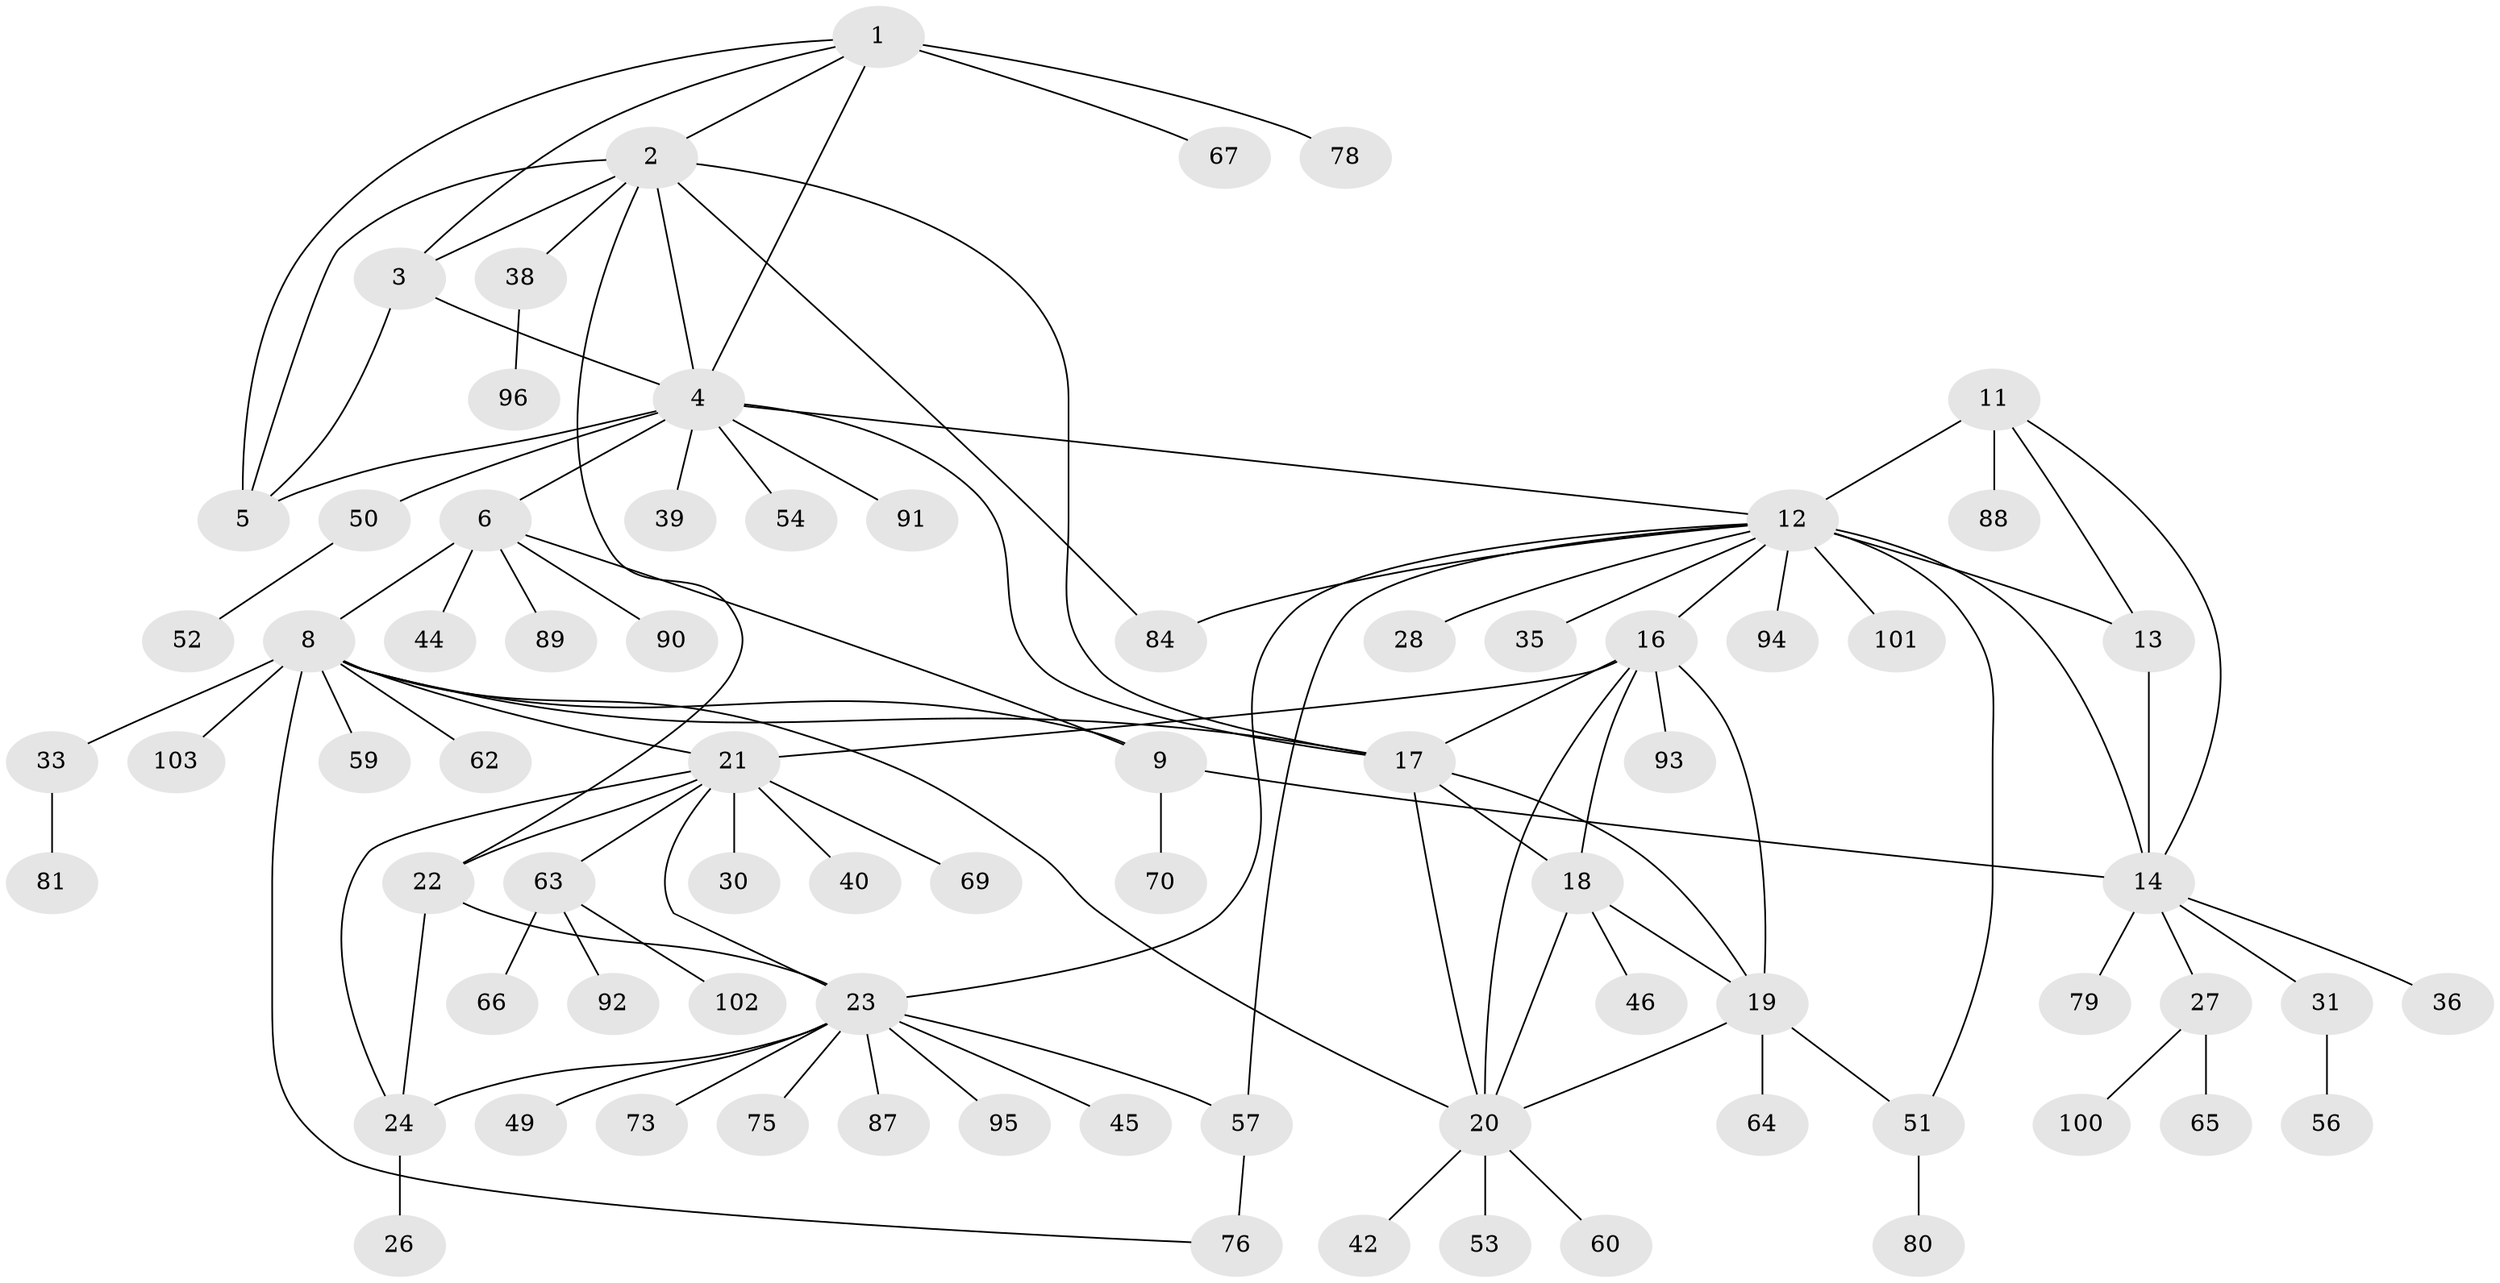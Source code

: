 // Generated by graph-tools (version 1.1) at 2025/52/02/27/25 19:52:18]
// undirected, 76 vertices, 106 edges
graph export_dot {
graph [start="1"]
  node [color=gray90,style=filled];
  1 [super="+61"];
  2 [super="+41"];
  3 [super="+98"];
  4 [super="+58"];
  5;
  6 [super="+7"];
  8 [super="+10"];
  9 [super="+82"];
  11 [super="+74"];
  12 [super="+15"];
  13;
  14 [super="+32"];
  16 [super="+37"];
  17 [super="+85"];
  18;
  19 [super="+34"];
  20 [super="+47"];
  21 [super="+29"];
  22 [super="+25"];
  23 [super="+99"];
  24 [super="+48"];
  26;
  27 [super="+72"];
  28 [super="+86"];
  30;
  31 [super="+55"];
  33 [super="+71"];
  35;
  36;
  38 [super="+43"];
  39;
  40;
  42;
  44;
  45;
  46;
  49;
  50 [super="+77"];
  51;
  52;
  53;
  54;
  56;
  57 [super="+83"];
  59;
  60;
  62;
  63 [super="+68"];
  64;
  65;
  66;
  67;
  69;
  70;
  73;
  75;
  76;
  78;
  79;
  80;
  81;
  84;
  87;
  88;
  89;
  90;
  91;
  92;
  93;
  94;
  95;
  96 [super="+97"];
  100;
  101;
  102;
  103;
  1 -- 2;
  1 -- 3;
  1 -- 4;
  1 -- 5;
  1 -- 67;
  1 -- 78;
  2 -- 3;
  2 -- 4;
  2 -- 5;
  2 -- 17;
  2 -- 38;
  2 -- 84;
  2 -- 22;
  3 -- 4;
  3 -- 5;
  4 -- 5;
  4 -- 12;
  4 -- 39;
  4 -- 50;
  4 -- 54;
  4 -- 91;
  4 -- 6;
  4 -- 17;
  6 -- 8 [weight=4];
  6 -- 9 [weight=2];
  6 -- 44;
  6 -- 89;
  6 -- 90;
  8 -- 9 [weight=2];
  8 -- 20;
  8 -- 59;
  8 -- 62;
  8 -- 33;
  8 -- 103;
  8 -- 76;
  8 -- 21;
  8 -- 17;
  9 -- 14;
  9 -- 70;
  11 -- 12 [weight=2];
  11 -- 13;
  11 -- 14;
  11 -- 88;
  12 -- 13 [weight=2];
  12 -- 14 [weight=2];
  12 -- 23;
  12 -- 28;
  12 -- 35;
  12 -- 94;
  12 -- 101;
  12 -- 16;
  12 -- 51;
  12 -- 84;
  12 -- 57;
  13 -- 14;
  14 -- 27;
  14 -- 31;
  14 -- 36;
  14 -- 79;
  16 -- 17;
  16 -- 18;
  16 -- 19;
  16 -- 20;
  16 -- 21;
  16 -- 93;
  17 -- 18;
  17 -- 19;
  17 -- 20;
  18 -- 19;
  18 -- 20;
  18 -- 46;
  19 -- 20;
  19 -- 51;
  19 -- 64;
  20 -- 42;
  20 -- 53;
  20 -- 60;
  21 -- 22 [weight=2];
  21 -- 23;
  21 -- 24;
  21 -- 30;
  21 -- 40;
  21 -- 63;
  21 -- 69;
  22 -- 23 [weight=2];
  22 -- 24 [weight=2];
  23 -- 24;
  23 -- 45;
  23 -- 49;
  23 -- 57;
  23 -- 73;
  23 -- 75;
  23 -- 87;
  23 -- 95;
  24 -- 26;
  27 -- 65;
  27 -- 100;
  31 -- 56;
  33 -- 81;
  38 -- 96;
  50 -- 52;
  51 -- 80;
  57 -- 76;
  63 -- 66;
  63 -- 92;
  63 -- 102;
}
